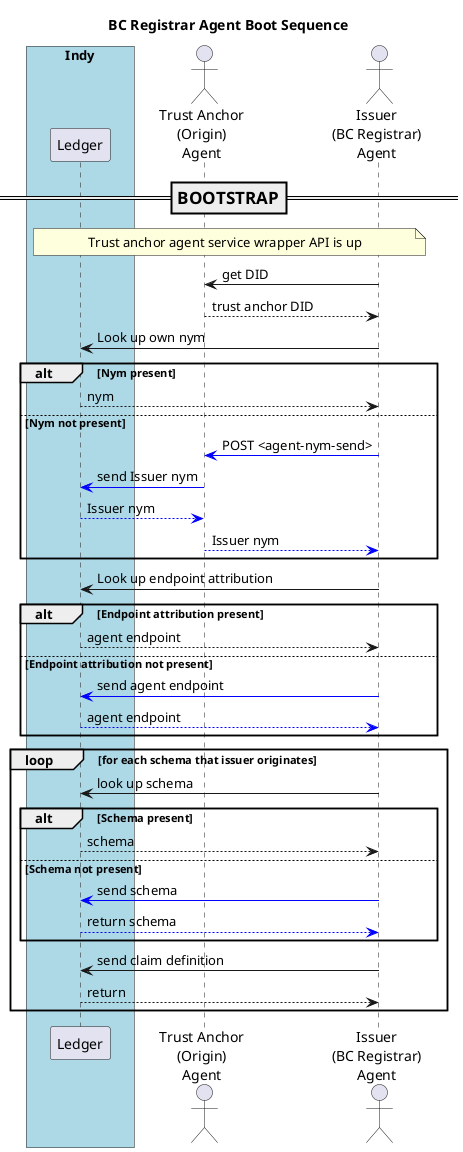 @startuml
/'
Copyright 2017 Government of Canada - Public Services and Procurement Canada - buyandsell.gc.ca

Licensed under the Apache License, Version 2.0 (the "License");
you may not use this file except in compliance with the License.
You may obtain a copy of the License at

http://www.apache.org/licenses/LICENSE-2.0

Unless required by applicable law or agreed to in writing, software
distributed under the License is distributed on an "AS IS" BASIS,
WITHOUT WARRANTIES OR CONDITIONS OF ANY KIND, either express or implied.
See the License for the specific language governing permissions and
limitations under the License.
'/

skinparam ParticipantPadding 20
skinparam BaloxPadding 20

title BC Registrar Agent Boot Sequence


box "Indy" #LightBlue
    participant "Ledger" as ledger
endbox
actor "Trust Anchor\n(Origin)\nAgent" as tag
actor "Issuer\n(BC Registrar)\nAgent" as bcrag

=== BOOTSTRAP ==
note over ledger, bcrag
Trust anchor agent service wrapper API is up
endnote

bcrag -> tag: get DID
tag --> bcrag: trust anchor DID

bcrag -> ledger: Look up own nym
alt Nym present
    ledger --> bcrag: nym
else Nym not present
    bcrag -[#blue]> tag: POST <agent-nym-send>
    tag -[#blue]> ledger: send Issuer nym
    ledger --[#blue]> tag: Issuer nym
    tag --[#blue]> bcrag: Issuer nym
end

bcrag -> ledger: Look up endpoint attribution
alt Endpoint attribution present
    ledger --> bcrag: agent endpoint
else Endpoint attribution not present
    bcrag -[#blue]> ledger: send agent endpoint
    ledger --[#blue]> bcrag: agent endpoint
end

loop for each schema that issuer originates
    bcrag -> ledger: look up schema
    alt Schema present
        ledger --> bcrag: schema
    else Schema not present
        bcrag -[#blue]> ledger: send schema
        ledger --[#blue]> bcrag: return schema
    end

    bcrag -> ledger: send claim definition
    ledger --> bcrag: return
end

@enduml
